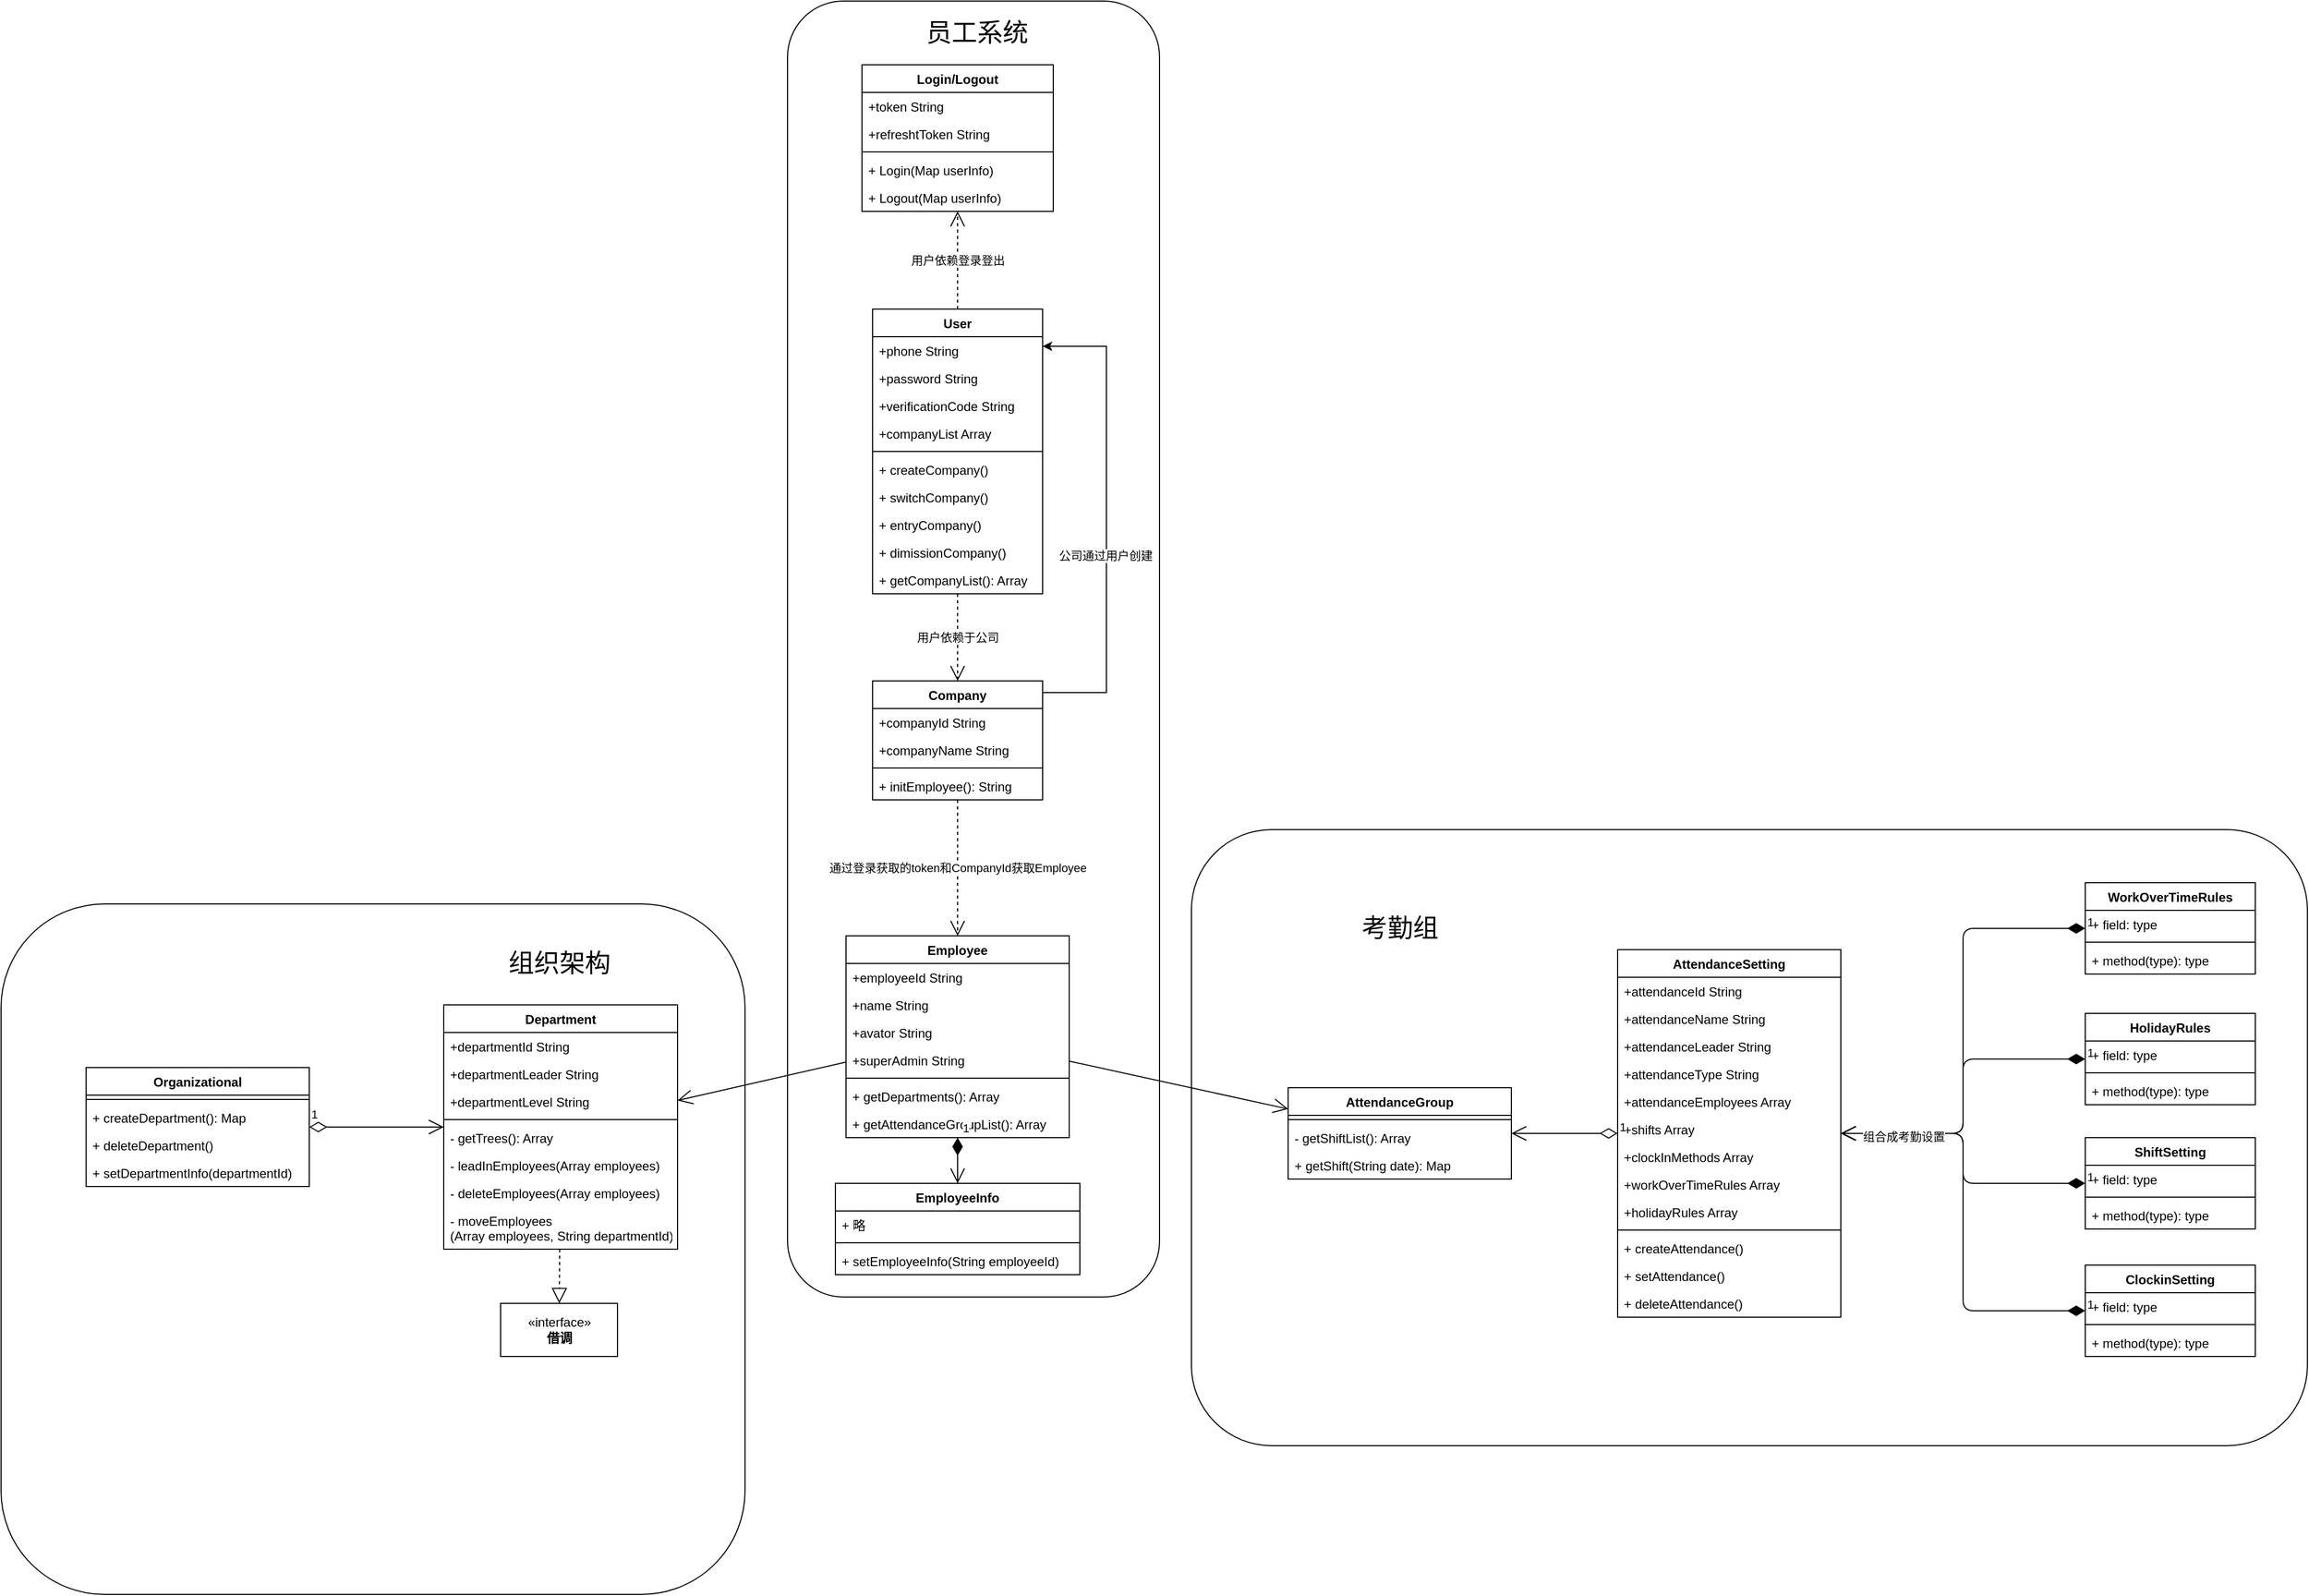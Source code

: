 <mxfile version="14.1.8" type="github">
  <diagram id="C5RBs43oDa-KdzZeNtuy" name="Page-1">
    <mxGraphModel dx="2767" dy="1875" grid="1" gridSize="10" guides="1" tooltips="1" connect="1" arrows="1" fold="1" page="1" pageScale="1" pageWidth="827" pageHeight="1169" math="0" shadow="0">
      <root>
        <mxCell id="WIyWlLk6GJQsqaUBKTNV-0" />
        <mxCell id="WIyWlLk6GJQsqaUBKTNV-1" parent="WIyWlLk6GJQsqaUBKTNV-0" />
        <mxCell id="EBC1OkmNMQeZMpwapAaB-115" value="" style="rounded=1;whiteSpace=wrap;html=1;" vertex="1" parent="WIyWlLk6GJQsqaUBKTNV-1">
          <mxGeometry x="-1250" y="820" width="700" height="650" as="geometry" />
        </mxCell>
        <mxCell id="EBC1OkmNMQeZMpwapAaB-113" value="" style="rounded=1;whiteSpace=wrap;html=1;arcSize=13;" vertex="1" parent="WIyWlLk6GJQsqaUBKTNV-1">
          <mxGeometry x="-130" y="750" width="1050" height="580" as="geometry" />
        </mxCell>
        <mxCell id="EBC1OkmNMQeZMpwapAaB-111" value="" style="rounded=1;whiteSpace=wrap;html=1;" vertex="1" parent="WIyWlLk6GJQsqaUBKTNV-1">
          <mxGeometry x="-510" y="-30" width="350" height="1220" as="geometry" />
        </mxCell>
        <mxCell id="1LQrtnT1c_7ssDxTaVGr-23" value="Employee" style="swimlane;fontStyle=1;align=center;verticalAlign=top;childLayout=stackLayout;horizontal=1;startSize=26;horizontalStack=0;resizeParent=1;resizeParentMax=0;resizeLast=0;collapsible=1;marginBottom=0;" parent="WIyWlLk6GJQsqaUBKTNV-1" vertex="1">
          <mxGeometry x="-455" y="850" width="210" height="190" as="geometry" />
        </mxCell>
        <mxCell id="EBC1OkmNMQeZMpwapAaB-117" value="+employeeId String&#xa;" style="text;strokeColor=none;fillColor=none;align=left;verticalAlign=top;spacingLeft=4;spacingRight=4;overflow=hidden;rotatable=0;points=[[0,0.5],[1,0.5]];portConstraint=eastwest;" vertex="1" parent="1LQrtnT1c_7ssDxTaVGr-23">
          <mxGeometry y="26" width="210" height="26" as="geometry" />
        </mxCell>
        <mxCell id="1LQrtnT1c_7ssDxTaVGr-24" value="+name String&#xa;" style="text;strokeColor=none;fillColor=none;align=left;verticalAlign=top;spacingLeft=4;spacingRight=4;overflow=hidden;rotatable=0;points=[[0,0.5],[1,0.5]];portConstraint=eastwest;" parent="1LQrtnT1c_7ssDxTaVGr-23" vertex="1">
          <mxGeometry y="52" width="210" height="26" as="geometry" />
        </mxCell>
        <mxCell id="1LQrtnT1c_7ssDxTaVGr-31" value="+avator String&#xa;" style="text;strokeColor=none;fillColor=none;align=left;verticalAlign=top;spacingLeft=4;spacingRight=4;overflow=hidden;rotatable=0;points=[[0,0.5],[1,0.5]];portConstraint=eastwest;" parent="1LQrtnT1c_7ssDxTaVGr-23" vertex="1">
          <mxGeometry y="78" width="210" height="26" as="geometry" />
        </mxCell>
        <mxCell id="EBC1OkmNMQeZMpwapAaB-4" value="+superAdmin String" style="text;strokeColor=none;fillColor=none;align=left;verticalAlign=top;spacingLeft=4;spacingRight=4;overflow=hidden;rotatable=0;points=[[0,0.5],[1,0.5]];portConstraint=eastwest;" vertex="1" parent="1LQrtnT1c_7ssDxTaVGr-23">
          <mxGeometry y="104" width="210" height="26" as="geometry" />
        </mxCell>
        <mxCell id="1LQrtnT1c_7ssDxTaVGr-25" value="" style="line;strokeWidth=1;fillColor=none;align=left;verticalAlign=middle;spacingTop=-1;spacingLeft=3;spacingRight=3;rotatable=0;labelPosition=right;points=[];portConstraint=eastwest;" parent="1LQrtnT1c_7ssDxTaVGr-23" vertex="1">
          <mxGeometry y="130" width="210" height="8" as="geometry" />
        </mxCell>
        <mxCell id="1LQrtnT1c_7ssDxTaVGr-26" value="+ getDepartments(): Array" style="text;strokeColor=none;fillColor=none;align=left;verticalAlign=top;spacingLeft=4;spacingRight=4;overflow=hidden;rotatable=0;points=[[0,0.5],[1,0.5]];portConstraint=eastwest;" parent="1LQrtnT1c_7ssDxTaVGr-23" vertex="1">
          <mxGeometry y="138" width="210" height="26" as="geometry" />
        </mxCell>
        <mxCell id="1LQrtnT1c_7ssDxTaVGr-37" value="+ getAttendanceGroupList(): Array" style="text;strokeColor=none;fillColor=none;align=left;verticalAlign=top;spacingLeft=4;spacingRight=4;overflow=hidden;rotatable=0;points=[[0,0.5],[1,0.5]];portConstraint=eastwest;" parent="1LQrtnT1c_7ssDxTaVGr-23" vertex="1">
          <mxGeometry y="164" width="210" height="26" as="geometry" />
        </mxCell>
        <mxCell id="1LQrtnT1c_7ssDxTaVGr-39" value="Department" style="swimlane;fontStyle=1;align=center;verticalAlign=top;childLayout=stackLayout;horizontal=1;startSize=26;horizontalStack=0;resizeParent=1;resizeParentMax=0;resizeLast=0;collapsible=1;marginBottom=0;" parent="WIyWlLk6GJQsqaUBKTNV-1" vertex="1">
          <mxGeometry x="-833.5" y="915" width="220" height="230" as="geometry" />
        </mxCell>
        <mxCell id="1LQrtnT1c_7ssDxTaVGr-40" value="+departmentId String" style="text;strokeColor=none;fillColor=none;align=left;verticalAlign=top;spacingLeft=4;spacingRight=4;overflow=hidden;rotatable=0;points=[[0,0.5],[1,0.5]];portConstraint=eastwest;" parent="1LQrtnT1c_7ssDxTaVGr-39" vertex="1">
          <mxGeometry y="26" width="220" height="26" as="geometry" />
        </mxCell>
        <mxCell id="EBC1OkmNMQeZMpwapAaB-123" value="+departmentLeader String" style="text;strokeColor=none;fillColor=none;align=left;verticalAlign=top;spacingLeft=4;spacingRight=4;overflow=hidden;rotatable=0;points=[[0,0.5],[1,0.5]];portConstraint=eastwest;" vertex="1" parent="1LQrtnT1c_7ssDxTaVGr-39">
          <mxGeometry y="52" width="220" height="26" as="geometry" />
        </mxCell>
        <mxCell id="EBC1OkmNMQeZMpwapAaB-124" value="+departmentLevel String" style="text;strokeColor=none;fillColor=none;align=left;verticalAlign=top;spacingLeft=4;spacingRight=4;overflow=hidden;rotatable=0;points=[[0,0.5],[1,0.5]];portConstraint=eastwest;" vertex="1" parent="1LQrtnT1c_7ssDxTaVGr-39">
          <mxGeometry y="78" width="220" height="26" as="geometry" />
        </mxCell>
        <mxCell id="1LQrtnT1c_7ssDxTaVGr-41" value="" style="line;strokeWidth=1;fillColor=none;align=left;verticalAlign=middle;spacingTop=-1;spacingLeft=3;spacingRight=3;rotatable=0;labelPosition=right;points=[];portConstraint=eastwest;" parent="1LQrtnT1c_7ssDxTaVGr-39" vertex="1">
          <mxGeometry y="104" width="220" height="8" as="geometry" />
        </mxCell>
        <mxCell id="EBC1OkmNMQeZMpwapAaB-120" value="- getTrees(): Array" style="text;strokeColor=none;fillColor=none;align=left;verticalAlign=top;spacingLeft=4;spacingRight=4;overflow=hidden;rotatable=0;points=[[0,0.5],[1,0.5]];portConstraint=eastwest;" vertex="1" parent="1LQrtnT1c_7ssDxTaVGr-39">
          <mxGeometry y="112" width="220" height="26" as="geometry" />
        </mxCell>
        <mxCell id="1LQrtnT1c_7ssDxTaVGr-42" value="- leadInEmployees(Array employees)" style="text;strokeColor=none;fillColor=none;align=left;verticalAlign=top;spacingLeft=4;spacingRight=4;overflow=hidden;rotatable=0;points=[[0,0.5],[1,0.5]];portConstraint=eastwest;" parent="1LQrtnT1c_7ssDxTaVGr-39" vertex="1">
          <mxGeometry y="138" width="220" height="26" as="geometry" />
        </mxCell>
        <mxCell id="EBC1OkmNMQeZMpwapAaB-129" value="- deleteEmployees(Array employees)" style="text;strokeColor=none;fillColor=none;align=left;verticalAlign=top;spacingLeft=4;spacingRight=4;overflow=hidden;rotatable=0;points=[[0,0.5],[1,0.5]];portConstraint=eastwest;" vertex="1" parent="1LQrtnT1c_7ssDxTaVGr-39">
          <mxGeometry y="164" width="220" height="26" as="geometry" />
        </mxCell>
        <mxCell id="EBC1OkmNMQeZMpwapAaB-130" value="- moveEmployees&#xa;(Array employees, String departmentId)" style="text;strokeColor=none;fillColor=none;align=left;verticalAlign=top;spacingLeft=4;spacingRight=4;overflow=hidden;rotatable=0;points=[[0,0.5],[1,0.5]];portConstraint=eastwest;" vertex="1" parent="1LQrtnT1c_7ssDxTaVGr-39">
          <mxGeometry y="190" width="220" height="40" as="geometry" />
        </mxCell>
        <mxCell id="1LQrtnT1c_7ssDxTaVGr-57" value="" style="endArrow=open;endFill=1;endSize=12;html=1;" parent="WIyWlLk6GJQsqaUBKTNV-1" source="1LQrtnT1c_7ssDxTaVGr-23" target="1LQrtnT1c_7ssDxTaVGr-39" edge="1">
          <mxGeometry width="160" relative="1" as="geometry">
            <mxPoint x="-610" y="958" as="sourcePoint" />
            <mxPoint x="-450" y="958" as="targetPoint" />
          </mxGeometry>
        </mxCell>
        <mxCell id="1LQrtnT1c_7ssDxTaVGr-63" value="AttendanceGroup" style="swimlane;fontStyle=1;align=center;verticalAlign=top;childLayout=stackLayout;horizontal=1;startSize=26;horizontalStack=0;resizeParent=1;resizeParentMax=0;resizeLast=0;collapsible=1;marginBottom=0;" parent="WIyWlLk6GJQsqaUBKTNV-1" vertex="1">
          <mxGeometry x="-39" y="993" width="210" height="86" as="geometry" />
        </mxCell>
        <mxCell id="1LQrtnT1c_7ssDxTaVGr-65" value="" style="line;strokeWidth=1;fillColor=none;align=left;verticalAlign=middle;spacingTop=-1;spacingLeft=3;spacingRight=3;rotatable=0;labelPosition=right;points=[];portConstraint=eastwest;" parent="1LQrtnT1c_7ssDxTaVGr-63" vertex="1">
          <mxGeometry y="26" width="210" height="8" as="geometry" />
        </mxCell>
        <mxCell id="1LQrtnT1c_7ssDxTaVGr-74" value="- getShiftList(): Array" style="text;strokeColor=none;fillColor=none;align=left;verticalAlign=top;spacingLeft=4;spacingRight=4;overflow=hidden;rotatable=0;points=[[0,0.5],[1,0.5]];portConstraint=eastwest;" parent="1LQrtnT1c_7ssDxTaVGr-63" vertex="1">
          <mxGeometry y="34" width="210" height="26" as="geometry" />
        </mxCell>
        <mxCell id="1LQrtnT1c_7ssDxTaVGr-36" value="+ getShift(String date): Map" style="text;strokeColor=none;fillColor=none;align=left;verticalAlign=top;spacingLeft=4;spacingRight=4;overflow=hidden;rotatable=0;points=[[0,0.5],[1,0.5]];portConstraint=eastwest;" parent="1LQrtnT1c_7ssDxTaVGr-63" vertex="1">
          <mxGeometry y="60" width="210" height="26" as="geometry" />
        </mxCell>
        <mxCell id="1LQrtnT1c_7ssDxTaVGr-67" value="" style="endArrow=open;endFill=1;endSize=12;html=1;" parent="WIyWlLk6GJQsqaUBKTNV-1" source="1LQrtnT1c_7ssDxTaVGr-23" target="1LQrtnT1c_7ssDxTaVGr-63" edge="1">
          <mxGeometry width="160" relative="1" as="geometry">
            <mxPoint x="-280" y="938" as="sourcePoint" />
            <mxPoint x="-120" y="938" as="targetPoint" />
          </mxGeometry>
        </mxCell>
        <mxCell id="EBC1OkmNMQeZMpwapAaB-0" value="Company" style="swimlane;fontStyle=1;align=center;verticalAlign=top;childLayout=stackLayout;horizontal=1;startSize=26;horizontalStack=0;resizeParent=1;resizeParentMax=0;resizeLast=0;collapsible=1;marginBottom=0;" vertex="1" parent="WIyWlLk6GJQsqaUBKTNV-1">
          <mxGeometry x="-430" y="610" width="160" height="112" as="geometry" />
        </mxCell>
        <mxCell id="EBC1OkmNMQeZMpwapAaB-6" value="+companyId String" style="text;strokeColor=none;fillColor=none;align=left;verticalAlign=top;spacingLeft=4;spacingRight=4;overflow=hidden;rotatable=0;points=[[0,0.5],[1,0.5]];portConstraint=eastwest;" vertex="1" parent="EBC1OkmNMQeZMpwapAaB-0">
          <mxGeometry y="26" width="160" height="26" as="geometry" />
        </mxCell>
        <mxCell id="EBC1OkmNMQeZMpwapAaB-1" value="+companyName String" style="text;strokeColor=none;fillColor=none;align=left;verticalAlign=top;spacingLeft=4;spacingRight=4;overflow=hidden;rotatable=0;points=[[0,0.5],[1,0.5]];portConstraint=eastwest;" vertex="1" parent="EBC1OkmNMQeZMpwapAaB-0">
          <mxGeometry y="52" width="160" height="26" as="geometry" />
        </mxCell>
        <mxCell id="EBC1OkmNMQeZMpwapAaB-2" value="" style="line;strokeWidth=1;fillColor=none;align=left;verticalAlign=middle;spacingTop=-1;spacingLeft=3;spacingRight=3;rotatable=0;labelPosition=right;points=[];portConstraint=eastwest;" vertex="1" parent="EBC1OkmNMQeZMpwapAaB-0">
          <mxGeometry y="78" width="160" height="8" as="geometry" />
        </mxCell>
        <mxCell id="EBC1OkmNMQeZMpwapAaB-126" value="+ initEmployee(): String" style="text;strokeColor=none;fillColor=none;align=left;verticalAlign=top;spacingLeft=4;spacingRight=4;overflow=hidden;rotatable=0;points=[[0,0.5],[1,0.5]];portConstraint=eastwest;" vertex="1" parent="EBC1OkmNMQeZMpwapAaB-0">
          <mxGeometry y="86" width="160" height="26" as="geometry" />
        </mxCell>
        <mxCell id="EBC1OkmNMQeZMpwapAaB-8" value="User" style="swimlane;fontStyle=1;align=center;verticalAlign=top;childLayout=stackLayout;horizontal=1;startSize=26;horizontalStack=0;resizeParent=1;resizeParentMax=0;resizeLast=0;collapsible=1;marginBottom=0;" vertex="1" parent="WIyWlLk6GJQsqaUBKTNV-1">
          <mxGeometry x="-430" y="260" width="160" height="268" as="geometry" />
        </mxCell>
        <mxCell id="EBC1OkmNMQeZMpwapAaB-15" value="+phone String&#xa;" style="text;strokeColor=none;fillColor=none;align=left;verticalAlign=top;spacingLeft=4;spacingRight=4;overflow=hidden;rotatable=0;points=[[0,0.5],[1,0.5]];portConstraint=eastwest;" vertex="1" parent="EBC1OkmNMQeZMpwapAaB-8">
          <mxGeometry y="26" width="160" height="26" as="geometry" />
        </mxCell>
        <mxCell id="EBC1OkmNMQeZMpwapAaB-44" value="+password String&#xa;" style="text;strokeColor=none;fillColor=none;align=left;verticalAlign=top;spacingLeft=4;spacingRight=4;overflow=hidden;rotatable=0;points=[[0,0.5],[1,0.5]];portConstraint=eastwest;" vertex="1" parent="EBC1OkmNMQeZMpwapAaB-8">
          <mxGeometry y="52" width="160" height="26" as="geometry" />
        </mxCell>
        <mxCell id="EBC1OkmNMQeZMpwapAaB-45" value="+verificationCode String&#xa;" style="text;strokeColor=none;fillColor=none;align=left;verticalAlign=top;spacingLeft=4;spacingRight=4;overflow=hidden;rotatable=0;points=[[0,0.5],[1,0.5]];portConstraint=eastwest;" vertex="1" parent="EBC1OkmNMQeZMpwapAaB-8">
          <mxGeometry y="78" width="160" height="26" as="geometry" />
        </mxCell>
        <mxCell id="EBC1OkmNMQeZMpwapAaB-5" value="+companyList Array" style="text;strokeColor=none;fillColor=none;align=left;verticalAlign=top;spacingLeft=4;spacingRight=4;overflow=hidden;rotatable=0;points=[[0,0.5],[1,0.5]];portConstraint=eastwest;" vertex="1" parent="EBC1OkmNMQeZMpwapAaB-8">
          <mxGeometry y="104" width="160" height="26" as="geometry" />
        </mxCell>
        <mxCell id="EBC1OkmNMQeZMpwapAaB-10" value="" style="line;strokeWidth=1;fillColor=none;align=left;verticalAlign=middle;spacingTop=-1;spacingLeft=3;spacingRight=3;rotatable=0;labelPosition=right;points=[];portConstraint=eastwest;" vertex="1" parent="EBC1OkmNMQeZMpwapAaB-8">
          <mxGeometry y="130" width="160" height="8" as="geometry" />
        </mxCell>
        <mxCell id="EBC1OkmNMQeZMpwapAaB-46" value="+ createCompany()" style="text;strokeColor=none;fillColor=none;align=left;verticalAlign=top;spacingLeft=4;spacingRight=4;overflow=hidden;rotatable=0;points=[[0,0.5],[1,0.5]];portConstraint=eastwest;" vertex="1" parent="EBC1OkmNMQeZMpwapAaB-8">
          <mxGeometry y="138" width="160" height="26" as="geometry" />
        </mxCell>
        <mxCell id="EBC1OkmNMQeZMpwapAaB-42" value="+ switchCompany()" style="text;strokeColor=none;fillColor=none;align=left;verticalAlign=top;spacingLeft=4;spacingRight=4;overflow=hidden;rotatable=0;points=[[0,0.5],[1,0.5]];portConstraint=eastwest;" vertex="1" parent="EBC1OkmNMQeZMpwapAaB-8">
          <mxGeometry y="164" width="160" height="26" as="geometry" />
        </mxCell>
        <mxCell id="EBC1OkmNMQeZMpwapAaB-127" value="+ entryCompany()" style="text;strokeColor=none;fillColor=none;align=left;verticalAlign=top;spacingLeft=4;spacingRight=4;overflow=hidden;rotatable=0;points=[[0,0.5],[1,0.5]];portConstraint=eastwest;" vertex="1" parent="EBC1OkmNMQeZMpwapAaB-8">
          <mxGeometry y="190" width="160" height="26" as="geometry" />
        </mxCell>
        <mxCell id="EBC1OkmNMQeZMpwapAaB-128" value="+ dimissionCompany()" style="text;strokeColor=none;fillColor=none;align=left;verticalAlign=top;spacingLeft=4;spacingRight=4;overflow=hidden;rotatable=0;points=[[0,0.5],[1,0.5]];portConstraint=eastwest;" vertex="1" parent="EBC1OkmNMQeZMpwapAaB-8">
          <mxGeometry y="216" width="160" height="26" as="geometry" />
        </mxCell>
        <mxCell id="EBC1OkmNMQeZMpwapAaB-43" value="+ getCompanyList(): Array" style="text;strokeColor=none;fillColor=none;align=left;verticalAlign=top;spacingLeft=4;spacingRight=4;overflow=hidden;rotatable=0;points=[[0,0.5],[1,0.5]];portConstraint=eastwest;" vertex="1" parent="EBC1OkmNMQeZMpwapAaB-8">
          <mxGeometry y="242" width="160" height="26" as="geometry" />
        </mxCell>
        <mxCell id="EBC1OkmNMQeZMpwapAaB-16" value="Login/Logout" style="swimlane;fontStyle=1;align=center;verticalAlign=top;childLayout=stackLayout;horizontal=1;startSize=26;horizontalStack=0;resizeParent=1;resizeParentMax=0;resizeLast=0;collapsible=1;marginBottom=0;" vertex="1" parent="WIyWlLk6GJQsqaUBKTNV-1">
          <mxGeometry x="-440" y="30" width="180" height="138" as="geometry" />
        </mxCell>
        <mxCell id="EBC1OkmNMQeZMpwapAaB-47" value="+token String&#xa;" style="text;strokeColor=none;fillColor=none;align=left;verticalAlign=top;spacingLeft=4;spacingRight=4;overflow=hidden;rotatable=0;points=[[0,0.5],[1,0.5]];portConstraint=eastwest;" vertex="1" parent="EBC1OkmNMQeZMpwapAaB-16">
          <mxGeometry y="26" width="180" height="26" as="geometry" />
        </mxCell>
        <mxCell id="EBC1OkmNMQeZMpwapAaB-48" value="+refreshtToken String&#xa;" style="text;strokeColor=none;fillColor=none;align=left;verticalAlign=top;spacingLeft=4;spacingRight=4;overflow=hidden;rotatable=0;points=[[0,0.5],[1,0.5]];portConstraint=eastwest;" vertex="1" parent="EBC1OkmNMQeZMpwapAaB-16">
          <mxGeometry y="52" width="180" height="26" as="geometry" />
        </mxCell>
        <mxCell id="EBC1OkmNMQeZMpwapAaB-18" value="" style="line;strokeWidth=1;fillColor=none;align=left;verticalAlign=middle;spacingTop=-1;spacingLeft=3;spacingRight=3;rotatable=0;labelPosition=right;points=[];portConstraint=eastwest;" vertex="1" parent="EBC1OkmNMQeZMpwapAaB-16">
          <mxGeometry y="78" width="180" height="8" as="geometry" />
        </mxCell>
        <mxCell id="EBC1OkmNMQeZMpwapAaB-19" value="+ Login(Map userInfo)" style="text;strokeColor=none;fillColor=none;align=left;verticalAlign=top;spacingLeft=4;spacingRight=4;overflow=hidden;rotatable=0;points=[[0,0.5],[1,0.5]];portConstraint=eastwest;" vertex="1" parent="EBC1OkmNMQeZMpwapAaB-16">
          <mxGeometry y="86" width="180" height="26" as="geometry" />
        </mxCell>
        <mxCell id="EBC1OkmNMQeZMpwapAaB-20" value="+ Logout(Map userInfo)" style="text;strokeColor=none;fillColor=none;align=left;verticalAlign=top;spacingLeft=4;spacingRight=4;overflow=hidden;rotatable=0;points=[[0,0.5],[1,0.5]];portConstraint=eastwest;" vertex="1" parent="EBC1OkmNMQeZMpwapAaB-16">
          <mxGeometry y="112" width="180" height="26" as="geometry" />
        </mxCell>
        <mxCell id="EBC1OkmNMQeZMpwapAaB-28" value="用户依赖登录登出" style="endArrow=open;endSize=12;dashed=1;html=1;" edge="1" parent="WIyWlLk6GJQsqaUBKTNV-1" source="EBC1OkmNMQeZMpwapAaB-8" target="EBC1OkmNMQeZMpwapAaB-16">
          <mxGeometry width="160" relative="1" as="geometry">
            <mxPoint x="-390" y="280" as="sourcePoint" />
            <mxPoint x="-230" y="280" as="targetPoint" />
          </mxGeometry>
        </mxCell>
        <mxCell id="EBC1OkmNMQeZMpwapAaB-38" style="edgeStyle=orthogonalEdgeStyle;rounded=0;orthogonalLoop=1;jettySize=auto;html=1;exitX=1;exitY=0.5;exitDx=0;exitDy=0;entryX=1;entryY=0.5;entryDx=0;entryDy=0;" edge="1" parent="WIyWlLk6GJQsqaUBKTNV-1" source="EBC1OkmNMQeZMpwapAaB-1">
          <mxGeometry relative="1" as="geometry">
            <mxPoint x="-270" y="295" as="targetPoint" />
            <Array as="points">
              <mxPoint x="-210" y="621" />
              <mxPoint x="-210" y="295" />
            </Array>
          </mxGeometry>
        </mxCell>
        <mxCell id="EBC1OkmNMQeZMpwapAaB-39" value="公司通过用户创建" style="edgeLabel;html=1;align=center;verticalAlign=middle;resizable=0;points=[];" vertex="1" connectable="0" parent="EBC1OkmNMQeZMpwapAaB-38">
          <mxGeometry x="-0.026" y="1" relative="1" as="geometry">
            <mxPoint as="offset" />
          </mxGeometry>
        </mxCell>
        <mxCell id="EBC1OkmNMQeZMpwapAaB-40" value="用户依赖于公司" style="endArrow=open;endSize=12;dashed=1;html=1;" edge="1" parent="WIyWlLk6GJQsqaUBKTNV-1" source="EBC1OkmNMQeZMpwapAaB-8" target="EBC1OkmNMQeZMpwapAaB-0">
          <mxGeometry width="160" relative="1" as="geometry">
            <mxPoint x="-370" y="460" as="sourcePoint" />
            <mxPoint x="-210" y="460" as="targetPoint" />
          </mxGeometry>
        </mxCell>
        <mxCell id="EBC1OkmNMQeZMpwapAaB-51" value="通过登录获取的token和CompanyId获取Employee" style="endArrow=open;endSize=12;dashed=1;html=1;" edge="1" parent="WIyWlLk6GJQsqaUBKTNV-1" source="EBC1OkmNMQeZMpwapAaB-0" target="1LQrtnT1c_7ssDxTaVGr-23">
          <mxGeometry width="160" relative="1" as="geometry">
            <mxPoint x="-350" y="720" as="sourcePoint" />
            <mxPoint x="-190" y="720" as="targetPoint" />
          </mxGeometry>
        </mxCell>
        <mxCell id="EBC1OkmNMQeZMpwapAaB-53" value="AttendanceSetting" style="swimlane;fontStyle=1;align=center;verticalAlign=top;childLayout=stackLayout;horizontal=1;startSize=26;horizontalStack=0;resizeParent=1;resizeParentMax=0;resizeLast=0;collapsible=1;marginBottom=0;" vertex="1" parent="WIyWlLk6GJQsqaUBKTNV-1">
          <mxGeometry x="271" y="863" width="210" height="346" as="geometry" />
        </mxCell>
        <mxCell id="EBC1OkmNMQeZMpwapAaB-61" value="+attendanceId String" style="text;strokeColor=none;fillColor=none;align=left;verticalAlign=top;spacingLeft=4;spacingRight=4;overflow=hidden;rotatable=0;points=[[0,0.5],[1,0.5]];portConstraint=eastwest;" vertex="1" parent="EBC1OkmNMQeZMpwapAaB-53">
          <mxGeometry y="26" width="210" height="26" as="geometry" />
        </mxCell>
        <mxCell id="EBC1OkmNMQeZMpwapAaB-60" value="+attendanceName String" style="text;strokeColor=none;fillColor=none;align=left;verticalAlign=top;spacingLeft=4;spacingRight=4;overflow=hidden;rotatable=0;points=[[0,0.5],[1,0.5]];portConstraint=eastwest;" vertex="1" parent="EBC1OkmNMQeZMpwapAaB-53">
          <mxGeometry y="52" width="210" height="26" as="geometry" />
        </mxCell>
        <mxCell id="EBC1OkmNMQeZMpwapAaB-59" value="+attendanceLeader String" style="text;strokeColor=none;fillColor=none;align=left;verticalAlign=top;spacingLeft=4;spacingRight=4;overflow=hidden;rotatable=0;points=[[0,0.5],[1,0.5]];portConstraint=eastwest;" vertex="1" parent="EBC1OkmNMQeZMpwapAaB-53">
          <mxGeometry y="78" width="210" height="26" as="geometry" />
        </mxCell>
        <mxCell id="EBC1OkmNMQeZMpwapAaB-54" value="+attendanceType String" style="text;strokeColor=none;fillColor=none;align=left;verticalAlign=top;spacingLeft=4;spacingRight=4;overflow=hidden;rotatable=0;points=[[0,0.5],[1,0.5]];portConstraint=eastwest;" vertex="1" parent="EBC1OkmNMQeZMpwapAaB-53">
          <mxGeometry y="104" width="210" height="26" as="geometry" />
        </mxCell>
        <mxCell id="EBC1OkmNMQeZMpwapAaB-62" value="+attendanceEmployees Array" style="text;strokeColor=none;fillColor=none;align=left;verticalAlign=top;spacingLeft=4;spacingRight=4;overflow=hidden;rotatable=0;points=[[0,0.5],[1,0.5]];portConstraint=eastwest;" vertex="1" parent="EBC1OkmNMQeZMpwapAaB-53">
          <mxGeometry y="130" width="210" height="26" as="geometry" />
        </mxCell>
        <mxCell id="EBC1OkmNMQeZMpwapAaB-63" value="+shifts Array" style="text;strokeColor=none;fillColor=none;align=left;verticalAlign=top;spacingLeft=4;spacingRight=4;overflow=hidden;rotatable=0;points=[[0,0.5],[1,0.5]];portConstraint=eastwest;" vertex="1" parent="EBC1OkmNMQeZMpwapAaB-53">
          <mxGeometry y="156" width="210" height="26" as="geometry" />
        </mxCell>
        <mxCell id="EBC1OkmNMQeZMpwapAaB-64" value="+clockInMethods Array" style="text;strokeColor=none;fillColor=none;align=left;verticalAlign=top;spacingLeft=4;spacingRight=4;overflow=hidden;rotatable=0;points=[[0,0.5],[1,0.5]];portConstraint=eastwest;" vertex="1" parent="EBC1OkmNMQeZMpwapAaB-53">
          <mxGeometry y="182" width="210" height="26" as="geometry" />
        </mxCell>
        <mxCell id="EBC1OkmNMQeZMpwapAaB-66" value="+workOverTimeRules Array" style="text;strokeColor=none;fillColor=none;align=left;verticalAlign=top;spacingLeft=4;spacingRight=4;overflow=hidden;rotatable=0;points=[[0,0.5],[1,0.5]];portConstraint=eastwest;" vertex="1" parent="EBC1OkmNMQeZMpwapAaB-53">
          <mxGeometry y="208" width="210" height="26" as="geometry" />
        </mxCell>
        <mxCell id="EBC1OkmNMQeZMpwapAaB-65" value="+holidayRules Array" style="text;strokeColor=none;fillColor=none;align=left;verticalAlign=top;spacingLeft=4;spacingRight=4;overflow=hidden;rotatable=0;points=[[0,0.5],[1,0.5]];portConstraint=eastwest;" vertex="1" parent="EBC1OkmNMQeZMpwapAaB-53">
          <mxGeometry y="234" width="210" height="26" as="geometry" />
        </mxCell>
        <mxCell id="EBC1OkmNMQeZMpwapAaB-55" value="" style="line;strokeWidth=1;fillColor=none;align=left;verticalAlign=middle;spacingTop=-1;spacingLeft=3;spacingRight=3;rotatable=0;labelPosition=right;points=[];portConstraint=eastwest;" vertex="1" parent="EBC1OkmNMQeZMpwapAaB-53">
          <mxGeometry y="260" width="210" height="8" as="geometry" />
        </mxCell>
        <mxCell id="EBC1OkmNMQeZMpwapAaB-56" value="+ createAttendance()" style="text;strokeColor=none;fillColor=none;align=left;verticalAlign=top;spacingLeft=4;spacingRight=4;overflow=hidden;rotatable=0;points=[[0,0.5],[1,0.5]];portConstraint=eastwest;" vertex="1" parent="EBC1OkmNMQeZMpwapAaB-53">
          <mxGeometry y="268" width="210" height="26" as="geometry" />
        </mxCell>
        <mxCell id="EBC1OkmNMQeZMpwapAaB-122" value="+ setAttendance()" style="text;strokeColor=none;fillColor=none;align=left;verticalAlign=top;spacingLeft=4;spacingRight=4;overflow=hidden;rotatable=0;points=[[0,0.5],[1,0.5]];portConstraint=eastwest;" vertex="1" parent="EBC1OkmNMQeZMpwapAaB-53">
          <mxGeometry y="294" width="210" height="26" as="geometry" />
        </mxCell>
        <mxCell id="EBC1OkmNMQeZMpwapAaB-67" value="+ deleteAttendance()" style="text;strokeColor=none;fillColor=none;align=left;verticalAlign=top;spacingLeft=4;spacingRight=4;overflow=hidden;rotatable=0;points=[[0,0.5],[1,0.5]];portConstraint=eastwest;" vertex="1" parent="EBC1OkmNMQeZMpwapAaB-53">
          <mxGeometry y="320" width="210" height="26" as="geometry" />
        </mxCell>
        <mxCell id="EBC1OkmNMQeZMpwapAaB-57" value="1" style="endArrow=open;html=1;endSize=12;startArrow=diamondThin;startSize=14;startFill=0;edgeStyle=orthogonalEdgeStyle;align=left;verticalAlign=bottom;" edge="1" parent="WIyWlLk6GJQsqaUBKTNV-1" source="EBC1OkmNMQeZMpwapAaB-53" target="1LQrtnT1c_7ssDxTaVGr-63">
          <mxGeometry x="-1" y="3" relative="1" as="geometry">
            <mxPoint x="161" y="881.58" as="sourcePoint" />
            <mxPoint x="321" y="881.58" as="targetPoint" />
          </mxGeometry>
        </mxCell>
        <mxCell id="EBC1OkmNMQeZMpwapAaB-68" value="ShiftSetting" style="swimlane;fontStyle=1;align=center;verticalAlign=top;childLayout=stackLayout;horizontal=1;startSize=26;horizontalStack=0;resizeParent=1;resizeParentMax=0;resizeLast=0;collapsible=1;marginBottom=0;" vertex="1" parent="WIyWlLk6GJQsqaUBKTNV-1">
          <mxGeometry x="711" y="1040" width="160" height="86" as="geometry" />
        </mxCell>
        <mxCell id="EBC1OkmNMQeZMpwapAaB-69" value="+ field: type" style="text;strokeColor=none;fillColor=none;align=left;verticalAlign=top;spacingLeft=4;spacingRight=4;overflow=hidden;rotatable=0;points=[[0,0.5],[1,0.5]];portConstraint=eastwest;" vertex="1" parent="EBC1OkmNMQeZMpwapAaB-68">
          <mxGeometry y="26" width="160" height="26" as="geometry" />
        </mxCell>
        <mxCell id="EBC1OkmNMQeZMpwapAaB-70" value="" style="line;strokeWidth=1;fillColor=none;align=left;verticalAlign=middle;spacingTop=-1;spacingLeft=3;spacingRight=3;rotatable=0;labelPosition=right;points=[];portConstraint=eastwest;" vertex="1" parent="EBC1OkmNMQeZMpwapAaB-68">
          <mxGeometry y="52" width="160" height="8" as="geometry" />
        </mxCell>
        <mxCell id="EBC1OkmNMQeZMpwapAaB-71" value="+ method(type): type" style="text;strokeColor=none;fillColor=none;align=left;verticalAlign=top;spacingLeft=4;spacingRight=4;overflow=hidden;rotatable=0;points=[[0,0.5],[1,0.5]];portConstraint=eastwest;" vertex="1" parent="EBC1OkmNMQeZMpwapAaB-68">
          <mxGeometry y="60" width="160" height="26" as="geometry" />
        </mxCell>
        <mxCell id="EBC1OkmNMQeZMpwapAaB-78" value="HolidayRules" style="swimlane;fontStyle=1;align=center;verticalAlign=top;childLayout=stackLayout;horizontal=1;startSize=26;horizontalStack=0;resizeParent=1;resizeParentMax=0;resizeLast=0;collapsible=1;marginBottom=0;" vertex="1" parent="WIyWlLk6GJQsqaUBKTNV-1">
          <mxGeometry x="711" y="923" width="160" height="86" as="geometry" />
        </mxCell>
        <mxCell id="EBC1OkmNMQeZMpwapAaB-79" value="+ field: type" style="text;strokeColor=none;fillColor=none;align=left;verticalAlign=top;spacingLeft=4;spacingRight=4;overflow=hidden;rotatable=0;points=[[0,0.5],[1,0.5]];portConstraint=eastwest;" vertex="1" parent="EBC1OkmNMQeZMpwapAaB-78">
          <mxGeometry y="26" width="160" height="26" as="geometry" />
        </mxCell>
        <mxCell id="EBC1OkmNMQeZMpwapAaB-80" value="" style="line;strokeWidth=1;fillColor=none;align=left;verticalAlign=middle;spacingTop=-1;spacingLeft=3;spacingRight=3;rotatable=0;labelPosition=right;points=[];portConstraint=eastwest;" vertex="1" parent="EBC1OkmNMQeZMpwapAaB-78">
          <mxGeometry y="52" width="160" height="8" as="geometry" />
        </mxCell>
        <mxCell id="EBC1OkmNMQeZMpwapAaB-81" value="+ method(type): type" style="text;strokeColor=none;fillColor=none;align=left;verticalAlign=top;spacingLeft=4;spacingRight=4;overflow=hidden;rotatable=0;points=[[0,0.5],[1,0.5]];portConstraint=eastwest;" vertex="1" parent="EBC1OkmNMQeZMpwapAaB-78">
          <mxGeometry y="60" width="160" height="26" as="geometry" />
        </mxCell>
        <mxCell id="EBC1OkmNMQeZMpwapAaB-82" value="ClockinSetting" style="swimlane;fontStyle=1;align=center;verticalAlign=top;childLayout=stackLayout;horizontal=1;startSize=26;horizontalStack=0;resizeParent=1;resizeParentMax=0;resizeLast=0;collapsible=1;marginBottom=0;" vertex="1" parent="WIyWlLk6GJQsqaUBKTNV-1">
          <mxGeometry x="711" y="1160" width="160" height="86" as="geometry" />
        </mxCell>
        <mxCell id="EBC1OkmNMQeZMpwapAaB-83" value="+ field: type" style="text;strokeColor=none;fillColor=none;align=left;verticalAlign=top;spacingLeft=4;spacingRight=4;overflow=hidden;rotatable=0;points=[[0,0.5],[1,0.5]];portConstraint=eastwest;" vertex="1" parent="EBC1OkmNMQeZMpwapAaB-82">
          <mxGeometry y="26" width="160" height="26" as="geometry" />
        </mxCell>
        <mxCell id="EBC1OkmNMQeZMpwapAaB-84" value="" style="line;strokeWidth=1;fillColor=none;align=left;verticalAlign=middle;spacingTop=-1;spacingLeft=3;spacingRight=3;rotatable=0;labelPosition=right;points=[];portConstraint=eastwest;" vertex="1" parent="EBC1OkmNMQeZMpwapAaB-82">
          <mxGeometry y="52" width="160" height="8" as="geometry" />
        </mxCell>
        <mxCell id="EBC1OkmNMQeZMpwapAaB-85" value="+ method(type): type" style="text;strokeColor=none;fillColor=none;align=left;verticalAlign=top;spacingLeft=4;spacingRight=4;overflow=hidden;rotatable=0;points=[[0,0.5],[1,0.5]];portConstraint=eastwest;" vertex="1" parent="EBC1OkmNMQeZMpwapAaB-82">
          <mxGeometry y="60" width="160" height="26" as="geometry" />
        </mxCell>
        <mxCell id="EBC1OkmNMQeZMpwapAaB-89" value="WorkOverTimeRules" style="swimlane;fontStyle=1;align=center;verticalAlign=top;childLayout=stackLayout;horizontal=1;startSize=26;horizontalStack=0;resizeParent=1;resizeParentMax=0;resizeLast=0;collapsible=1;marginBottom=0;" vertex="1" parent="WIyWlLk6GJQsqaUBKTNV-1">
          <mxGeometry x="711" y="800" width="160" height="86" as="geometry" />
        </mxCell>
        <mxCell id="EBC1OkmNMQeZMpwapAaB-90" value="+ field: type" style="text;strokeColor=none;fillColor=none;align=left;verticalAlign=top;spacingLeft=4;spacingRight=4;overflow=hidden;rotatable=0;points=[[0,0.5],[1,0.5]];portConstraint=eastwest;" vertex="1" parent="EBC1OkmNMQeZMpwapAaB-89">
          <mxGeometry y="26" width="160" height="26" as="geometry" />
        </mxCell>
        <mxCell id="EBC1OkmNMQeZMpwapAaB-91" value="" style="line;strokeWidth=1;fillColor=none;align=left;verticalAlign=middle;spacingTop=-1;spacingLeft=3;spacingRight=3;rotatable=0;labelPosition=right;points=[];portConstraint=eastwest;" vertex="1" parent="EBC1OkmNMQeZMpwapAaB-89">
          <mxGeometry y="52" width="160" height="8" as="geometry" />
        </mxCell>
        <mxCell id="EBC1OkmNMQeZMpwapAaB-92" value="+ method(type): type" style="text;strokeColor=none;fillColor=none;align=left;verticalAlign=top;spacingLeft=4;spacingRight=4;overflow=hidden;rotatable=0;points=[[0,0.5],[1,0.5]];portConstraint=eastwest;" vertex="1" parent="EBC1OkmNMQeZMpwapAaB-89">
          <mxGeometry y="60" width="160" height="26" as="geometry" />
        </mxCell>
        <mxCell id="EBC1OkmNMQeZMpwapAaB-93" value="1" style="endArrow=open;html=1;endSize=12;startArrow=diamondThin;startSize=14;startFill=1;edgeStyle=orthogonalEdgeStyle;align=left;verticalAlign=bottom;" edge="1" parent="WIyWlLk6GJQsqaUBKTNV-1" source="EBC1OkmNMQeZMpwapAaB-89" target="EBC1OkmNMQeZMpwapAaB-53">
          <mxGeometry x="-1" y="3" relative="1" as="geometry">
            <mxPoint x="411" y="730" as="sourcePoint" />
            <mxPoint x="571" y="730" as="targetPoint" />
          </mxGeometry>
        </mxCell>
        <mxCell id="EBC1OkmNMQeZMpwapAaB-95" value="1" style="endArrow=open;html=1;endSize=12;startArrow=diamondThin;startSize=14;startFill=1;edgeStyle=orthogonalEdgeStyle;align=left;verticalAlign=bottom;" edge="1" parent="WIyWlLk6GJQsqaUBKTNV-1" source="EBC1OkmNMQeZMpwapAaB-78" target="EBC1OkmNMQeZMpwapAaB-53">
          <mxGeometry x="-1" y="3" relative="1" as="geometry">
            <mxPoint x="531" y="990" as="sourcePoint" />
            <mxPoint x="691" y="990" as="targetPoint" />
          </mxGeometry>
        </mxCell>
        <mxCell id="EBC1OkmNMQeZMpwapAaB-96" value="1" style="endArrow=open;html=1;endSize=12;startArrow=diamondThin;startSize=14;startFill=1;edgeStyle=orthogonalEdgeStyle;align=left;verticalAlign=bottom;" edge="1" parent="WIyWlLk6GJQsqaUBKTNV-1" source="EBC1OkmNMQeZMpwapAaB-68" target="EBC1OkmNMQeZMpwapAaB-53">
          <mxGeometry x="-1" y="3" relative="1" as="geometry">
            <mxPoint x="491" y="1090" as="sourcePoint" />
            <mxPoint x="651" y="1090" as="targetPoint" />
          </mxGeometry>
        </mxCell>
        <mxCell id="EBC1OkmNMQeZMpwapAaB-97" value="1" style="endArrow=open;html=1;endSize=12;startArrow=diamondThin;startSize=14;startFill=1;edgeStyle=orthogonalEdgeStyle;align=left;verticalAlign=bottom;" edge="1" parent="WIyWlLk6GJQsqaUBKTNV-1" source="EBC1OkmNMQeZMpwapAaB-82" target="EBC1OkmNMQeZMpwapAaB-53">
          <mxGeometry x="-1" y="3" relative="1" as="geometry">
            <mxPoint x="491" y="1090" as="sourcePoint" />
            <mxPoint x="591" y="890" as="targetPoint" />
          </mxGeometry>
        </mxCell>
        <mxCell id="EBC1OkmNMQeZMpwapAaB-99" value="组合成考勤设置" style="edgeLabel;html=1;align=center;verticalAlign=middle;resizable=0;points=[];" vertex="1" connectable="0" parent="EBC1OkmNMQeZMpwapAaB-97">
          <mxGeometry x="0.797" y="4" relative="1" as="geometry">
            <mxPoint x="18.47" y="-1.06" as="offset" />
          </mxGeometry>
        </mxCell>
        <mxCell id="EBC1OkmNMQeZMpwapAaB-100" value="Organizational" style="swimlane;fontStyle=1;align=center;verticalAlign=top;childLayout=stackLayout;horizontal=1;startSize=26;horizontalStack=0;resizeParent=1;resizeParentMax=0;resizeLast=0;collapsible=1;marginBottom=0;" vertex="1" parent="WIyWlLk6GJQsqaUBKTNV-1">
          <mxGeometry x="-1170" y="974" width="210" height="112" as="geometry" />
        </mxCell>
        <mxCell id="EBC1OkmNMQeZMpwapAaB-102" value="" style="line;strokeWidth=1;fillColor=none;align=left;verticalAlign=middle;spacingTop=-1;spacingLeft=3;spacingRight=3;rotatable=0;labelPosition=right;points=[];portConstraint=eastwest;" vertex="1" parent="EBC1OkmNMQeZMpwapAaB-100">
          <mxGeometry y="26" width="210" height="8" as="geometry" />
        </mxCell>
        <mxCell id="EBC1OkmNMQeZMpwapAaB-103" value="+ createDepartment(): Map" style="text;strokeColor=none;fillColor=none;align=left;verticalAlign=top;spacingLeft=4;spacingRight=4;overflow=hidden;rotatable=0;points=[[0,0.5],[1,0.5]];portConstraint=eastwest;" vertex="1" parent="EBC1OkmNMQeZMpwapAaB-100">
          <mxGeometry y="34" width="210" height="26" as="geometry" />
        </mxCell>
        <mxCell id="EBC1OkmNMQeZMpwapAaB-131" value="+ deleteDepartment()" style="text;strokeColor=none;fillColor=none;align=left;verticalAlign=top;spacingLeft=4;spacingRight=4;overflow=hidden;rotatable=0;points=[[0,0.5],[1,0.5]];portConstraint=eastwest;" vertex="1" parent="EBC1OkmNMQeZMpwapAaB-100">
          <mxGeometry y="60" width="210" height="26" as="geometry" />
        </mxCell>
        <mxCell id="EBC1OkmNMQeZMpwapAaB-132" value="+ setDepartmentInfo(departmentId)" style="text;strokeColor=none;fillColor=none;align=left;verticalAlign=top;spacingLeft=4;spacingRight=4;overflow=hidden;rotatable=0;points=[[0,0.5],[1,0.5]];portConstraint=eastwest;" vertex="1" parent="EBC1OkmNMQeZMpwapAaB-100">
          <mxGeometry y="86" width="210" height="26" as="geometry" />
        </mxCell>
        <mxCell id="EBC1OkmNMQeZMpwapAaB-104" value="1" style="endArrow=open;html=1;endSize=12;startArrow=diamondThin;startSize=14;startFill=0;edgeStyle=orthogonalEdgeStyle;align=left;verticalAlign=bottom;" edge="1" parent="WIyWlLk6GJQsqaUBKTNV-1" source="EBC1OkmNMQeZMpwapAaB-100" target="1LQrtnT1c_7ssDxTaVGr-39">
          <mxGeometry x="-1" y="3" relative="1" as="geometry">
            <mxPoint x="-860" y="1024" as="sourcePoint" />
            <mxPoint x="-700" y="1024" as="targetPoint" />
          </mxGeometry>
        </mxCell>
        <mxCell id="EBC1OkmNMQeZMpwapAaB-105" value="EmployeeInfo" style="swimlane;fontStyle=1;align=center;verticalAlign=top;childLayout=stackLayout;horizontal=1;startSize=26;horizontalStack=0;resizeParent=1;resizeParentMax=0;resizeLast=0;collapsible=1;marginBottom=0;" vertex="1" parent="WIyWlLk6GJQsqaUBKTNV-1">
          <mxGeometry x="-465" y="1083" width="230" height="86" as="geometry" />
        </mxCell>
        <mxCell id="EBC1OkmNMQeZMpwapAaB-106" value="+ 略" style="text;strokeColor=none;fillColor=none;align=left;verticalAlign=top;spacingLeft=4;spacingRight=4;overflow=hidden;rotatable=0;points=[[0,0.5],[1,0.5]];portConstraint=eastwest;" vertex="1" parent="EBC1OkmNMQeZMpwapAaB-105">
          <mxGeometry y="26" width="230" height="26" as="geometry" />
        </mxCell>
        <mxCell id="EBC1OkmNMQeZMpwapAaB-107" value="" style="line;strokeWidth=1;fillColor=none;align=left;verticalAlign=middle;spacingTop=-1;spacingLeft=3;spacingRight=3;rotatable=0;labelPosition=right;points=[];portConstraint=eastwest;" vertex="1" parent="EBC1OkmNMQeZMpwapAaB-105">
          <mxGeometry y="52" width="230" height="8" as="geometry" />
        </mxCell>
        <mxCell id="EBC1OkmNMQeZMpwapAaB-108" value="+ setEmployeeInfo(String employeeId)" style="text;strokeColor=none;fillColor=none;align=left;verticalAlign=top;spacingLeft=4;spacingRight=4;overflow=hidden;rotatable=0;points=[[0,0.5],[1,0.5]];portConstraint=eastwest;" vertex="1" parent="EBC1OkmNMQeZMpwapAaB-105">
          <mxGeometry y="60" width="230" height="26" as="geometry" />
        </mxCell>
        <mxCell id="EBC1OkmNMQeZMpwapAaB-109" value="1" style="endArrow=open;html=1;endSize=12;startArrow=diamondThin;startSize=14;startFill=1;edgeStyle=orthogonalEdgeStyle;align=left;verticalAlign=bottom;" edge="1" parent="WIyWlLk6GJQsqaUBKTNV-1" source="1LQrtnT1c_7ssDxTaVGr-23" target="EBC1OkmNMQeZMpwapAaB-105">
          <mxGeometry x="-1" y="3" relative="1" as="geometry">
            <mxPoint x="-180" y="980" as="sourcePoint" />
            <mxPoint x="-20" y="980" as="targetPoint" />
          </mxGeometry>
        </mxCell>
        <mxCell id="EBC1OkmNMQeZMpwapAaB-112" value="&lt;font style=&quot;font-size: 24px&quot;&gt;员工系统&lt;/font&gt;" style="text;html=1;align=center;verticalAlign=middle;resizable=0;points=[];autosize=1;" vertex="1" parent="WIyWlLk6GJQsqaUBKTNV-1">
          <mxGeometry x="-387.5" y="-10" width="110" height="20" as="geometry" />
        </mxCell>
        <mxCell id="EBC1OkmNMQeZMpwapAaB-114" value="&lt;font style=&quot;font-size: 24px&quot;&gt;考勤组&lt;/font&gt;" style="text;html=1;align=center;verticalAlign=middle;resizable=0;points=[];autosize=1;" vertex="1" parent="WIyWlLk6GJQsqaUBKTNV-1">
          <mxGeometry x="21" y="833" width="90" height="20" as="geometry" />
        </mxCell>
        <mxCell id="EBC1OkmNMQeZMpwapAaB-116" value="&lt;font style=&quot;font-size: 24px&quot;&gt;组织架构&lt;/font&gt;" style="text;html=1;align=center;verticalAlign=middle;resizable=0;points=[];autosize=1;" vertex="1" parent="WIyWlLk6GJQsqaUBKTNV-1">
          <mxGeometry x="-780" y="866" width="110" height="20" as="geometry" />
        </mxCell>
        <mxCell id="EBC1OkmNMQeZMpwapAaB-138" value="«interface»&lt;br&gt;&lt;b&gt;借调&lt;/b&gt;" style="html=1;" vertex="1" parent="WIyWlLk6GJQsqaUBKTNV-1">
          <mxGeometry x="-780" y="1196" width="110" height="50" as="geometry" />
        </mxCell>
        <mxCell id="EBC1OkmNMQeZMpwapAaB-139" value="" style="endArrow=block;dashed=1;endFill=0;endSize=12;html=1;" edge="1" parent="WIyWlLk6GJQsqaUBKTNV-1" source="1LQrtnT1c_7ssDxTaVGr-39" target="EBC1OkmNMQeZMpwapAaB-138">
          <mxGeometry width="160" relative="1" as="geometry">
            <mxPoint x="-780" y="1260" as="sourcePoint" />
            <mxPoint x="-620" y="1260" as="targetPoint" />
          </mxGeometry>
        </mxCell>
      </root>
    </mxGraphModel>
  </diagram>
</mxfile>
